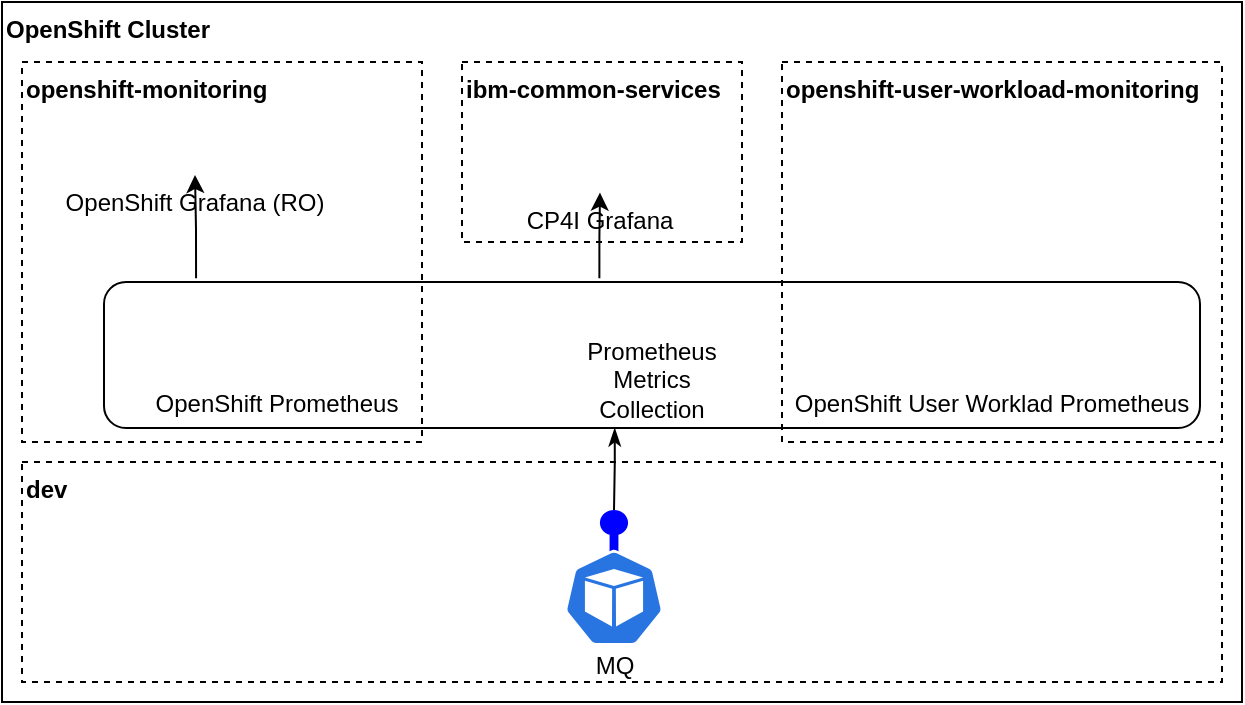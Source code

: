 <mxfile version="17.2.4" type="device"><diagram name="Monitoring scenario" id="fNsO4H7XlRlkX3bjOHXW"><mxGraphModel dx="1027" dy="997" grid="1" gridSize="10" guides="1" tooltips="1" connect="1" arrows="1" fold="1" page="0" pageScale="1" pageWidth="827" pageHeight="1169" math="0" shadow="0"><root><mxCell id="Vz7txDqn3b-XjERRrPFS-0"/><object label="201" tags="101" id="Vz7txDqn3b-XjERRrPFS-60"><mxCell parent="Vz7txDqn3b-XjERRrPFS-0"/></object><mxCell id="BTxPky819SZZZJSPseOF-0" value="&lt;b&gt;OpenShift Cluster&lt;/b&gt;" style="rounded=0;whiteSpace=wrap;html=1;fillColor=#FFFFFF;horizontal=1;verticalAlign=top;align=left;" parent="Vz7txDqn3b-XjERRrPFS-60" vertex="1"><mxGeometry x="1030" width="620" height="350" as="geometry"/></mxCell><mxCell id="TcPUc4i8L2wjL2RMXLqP-0" value="openshift-monitoring" style="rounded=0;whiteSpace=wrap;html=1;dashed=1;verticalAlign=top;horizontal=1;align=left;fontStyle=1" parent="Vz7txDqn3b-XjERRrPFS-60" vertex="1"><mxGeometry x="1040" y="30" width="200" height="190" as="geometry"/></mxCell><mxCell id="TcPUc4i8L2wjL2RMXLqP-1" value="ibm-common-services" style="rounded=0;whiteSpace=wrap;html=1;dashed=1;verticalAlign=top;fontStyle=1;align=left;" parent="Vz7txDqn3b-XjERRrPFS-60" vertex="1"><mxGeometry x="1260" y="30" width="140" height="90" as="geometry"/></mxCell><mxCell id="TcPUc4i8L2wjL2RMXLqP-2" value="dev" style="rounded=0;whiteSpace=wrap;html=1;dashed=1;verticalAlign=top;fontStyle=1;align=left;" parent="Vz7txDqn3b-XjERRrPFS-60" vertex="1"><mxGeometry x="1040" y="230" width="600" height="110" as="geometry"/></mxCell><mxCell id="07l0buDvaHlaF2DA142B-1" value="OpenShift Grafana (RO)" style="shape=image;verticalLabelPosition=bottom;labelBackgroundColor=default;verticalAlign=top;aspect=fixed;imageAspect=0;image=https://external-content.duckduckgo.com/iu/?u=https%3A%2F%2Ftse4.mm.bing.net%2Fth%3Fid%3DOIP.qVEE_C3jG_0pNaOIBxG5YQAAAA%26pid%3DApi&amp;f=1;" parent="Vz7txDqn3b-XjERRrPFS-60" vertex="1"><mxGeometry x="1110" y="53.5" width="33" height="33" as="geometry"/></mxCell><mxCell id="07l0buDvaHlaF2DA142B-2" value="CP4I Grafana" style="shape=image;verticalLabelPosition=bottom;labelBackgroundColor=default;verticalAlign=top;aspect=fixed;imageAspect=0;image=https://external-content.duckduckgo.com/iu/?u=https%3A%2F%2Ftse2.mm.bing.net%2Fth%3Fid%3DOIP.VBX8XjcY6147FOvAwVjElgHaHs%26pid%3DApi&amp;f=1;" parent="Vz7txDqn3b-XjERRrPFS-60" vertex="1"><mxGeometry x="1312" y="60.0" width="34" height="35.29" as="geometry"/></mxCell><mxCell id="BTxPky819SZZZJSPseOF-2" value="" style="edgeStyle=orthogonalEdgeStyle;rounded=0;orthogonalLoop=1;jettySize=auto;html=1;startArrow=classicThin;startFill=1;entryX=0;entryY=0.5;entryDx=0;entryDy=0;entryPerimeter=0;endArrow=none;endFill=0;exitX=0.466;exitY=1.002;exitDx=0;exitDy=0;exitPerimeter=0;" parent="Vz7txDqn3b-XjERRrPFS-60" source="sDXNnC7mzghF8lktJM92-3" target="BTxPky819SZZZJSPseOF-1" edge="1"><mxGeometry relative="1" as="geometry"><Array as="points"><mxPoint x="1336" y="230"/><mxPoint x="1336" y="230"/></Array><mxPoint x="1180" y="190" as="sourcePoint"/><mxPoint x="1187" y="254.91" as="targetPoint"/></mxGeometry></mxCell><mxCell id="07l0buDvaHlaF2DA142B-9" value="" style="edgeStyle=orthogonalEdgeStyle;rounded=0;orthogonalLoop=1;jettySize=auto;html=1;startArrow=none;startFill=0;exitX=0.084;exitY=-0.025;exitDx=0;exitDy=0;exitPerimeter=0;" parent="Vz7txDqn3b-XjERRrPFS-60" source="sDXNnC7mzghF8lktJM92-3" target="07l0buDvaHlaF2DA142B-1" edge="1"><mxGeometry relative="1" as="geometry"/></mxCell><mxCell id="sDXNnC7mzghF8lktJM92-0" value="openshift-user-workload-monitoring" style="rounded=0;whiteSpace=wrap;html=1;dashed=1;verticalAlign=top;horizontal=1;align=left;fontStyle=1" vertex="1" parent="Vz7txDqn3b-XjERRrPFS-60"><mxGeometry x="1420" y="30" width="220" height="190" as="geometry"/></mxCell><mxCell id="sDXNnC7mzghF8lktJM92-3" value="Prometheus&lt;br&gt;Metrics&lt;br&gt;Collection" style="rounded=1;whiteSpace=wrap;html=1;fillColor=none;verticalAlign=bottom;" vertex="1" parent="Vz7txDqn3b-XjERRrPFS-60"><mxGeometry x="1081" y="140" width="548" height="73" as="geometry"/></mxCell><mxCell id="sDXNnC7mzghF8lktJM92-1" value="OpenShift User Worklad Prometheus" style="shape=image;verticalLabelPosition=bottom;labelBackgroundColor=default;verticalAlign=top;aspect=fixed;imageAspect=0;image=https://external-content.duckduckgo.com/iu/?u=https%3A%2F%2Ftse3.mm.bing.net%2Fth%3Fid%3DOIP._avJQJmiRioD31rh5LxHxQHaHb%26pid%3DApi&amp;f=1;" vertex="1" parent="Vz7txDqn3b-XjERRrPFS-60"><mxGeometry x="1508" y="153" width="34" height="34.07" as="geometry"/></mxCell><mxCell id="07l0buDvaHlaF2DA142B-0" value="OpenShift Prometheus" style="shape=image;verticalLabelPosition=bottom;labelBackgroundColor=default;verticalAlign=top;aspect=fixed;imageAspect=0;image=https://external-content.duckduckgo.com/iu/?u=https%3A%2F%2Ftse3.mm.bing.net%2Fth%3Fid%3DOIP._avJQJmiRioD31rh5LxHxQHaHb%26pid%3DApi&amp;f=1;" parent="Vz7txDqn3b-XjERRrPFS-60" vertex="1"><mxGeometry x="1150.5" y="153" width="34" height="34.07" as="geometry"/></mxCell><mxCell id="sDXNnC7mzghF8lktJM92-4" value="" style="edgeStyle=orthogonalEdgeStyle;rounded=0;orthogonalLoop=1;jettySize=auto;html=1;startArrow=none;startFill=0;exitX=0.452;exitY=-0.025;exitDx=0;exitDy=0;exitPerimeter=0;entryX=0.5;entryY=1;entryDx=0;entryDy=0;" edge="1" parent="Vz7txDqn3b-XjERRrPFS-60" source="sDXNnC7mzghF8lktJM92-3" target="07l0buDvaHlaF2DA142B-2"><mxGeometry relative="1" as="geometry"><mxPoint x="1137.032" y="148.175" as="sourcePoint"/><mxPoint x="1136.5" y="96.5" as="targetPoint"/></mxGeometry></mxCell><mxCell id="sDXNnC7mzghF8lktJM92-6" value="" style="group" vertex="1" connectable="0" parent="Vz7txDqn3b-XjERRrPFS-60"><mxGeometry x="1311" y="254" width="50" height="87.91" as="geometry"/></mxCell><mxCell id="BTxPky819SZZZJSPseOF-1" value="" style="verticalLabelPosition=bottom;html=1;verticalAlign=top;align=center;strokeColor=none;fillColor=#0000FF;shape=mxgraph.azure.service_endpoint;dashed=1;direction=south;" parent="sDXNnC7mzghF8lktJM92-6" vertex="1"><mxGeometry x="17.5" width="15" height="35" as="geometry"/></mxCell><mxCell id="IVjUxG78V4zZSzT9i28p-6" value="" style="group" parent="sDXNnC7mzghF8lktJM92-6" vertex="1" connectable="0"><mxGeometry y="19.91" width="50" height="68.0" as="geometry"/></mxCell><mxCell id="TcPUc4i8L2wjL2RMXLqP-3" value="" style="sketch=0;html=1;dashed=0;whitespace=wrap;fillColor=#2875E2;strokeColor=#ffffff;points=[[0.005,0.63,0],[0.1,0.2,0],[0.9,0.2,0],[0.5,0,0],[0.995,0.63,0],[0.72,0.99,0],[0.5,1,0],[0.28,0.99,0]];shape=mxgraph.kubernetes.icon;prIcon=pod" parent="IVjUxG78V4zZSzT9i28p-6" vertex="1"><mxGeometry width="50" height="48" as="geometry"/></mxCell><mxCell id="yzfZLNXRUtZjsRguh509-20" value="MQ" style="text;html=1;align=center;verticalAlign=middle;resizable=0;points=[];autosize=1;strokeColor=none;fillColor=none;" parent="IVjUxG78V4zZSzT9i28p-6" vertex="1"><mxGeometry x="10" y="48.0" width="30" height="20" as="geometry"/></mxCell></root></mxGraphModel></diagram></mxfile>